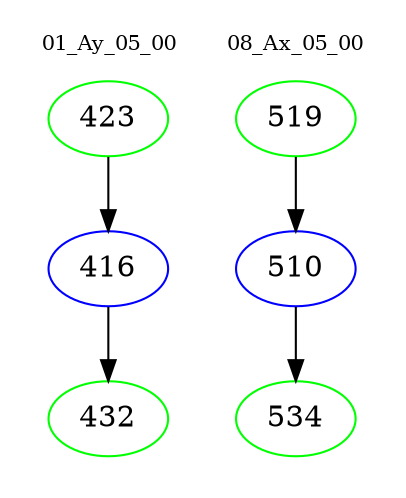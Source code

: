 digraph{
subgraph cluster_0 {
color = white
label = "01_Ay_05_00";
fontsize=10;
T0_423 [label="423", color="green"]
T0_423 -> T0_416 [color="black"]
T0_416 [label="416", color="blue"]
T0_416 -> T0_432 [color="black"]
T0_432 [label="432", color="green"]
}
subgraph cluster_1 {
color = white
label = "08_Ax_05_00";
fontsize=10;
T1_519 [label="519", color="green"]
T1_519 -> T1_510 [color="black"]
T1_510 [label="510", color="blue"]
T1_510 -> T1_534 [color="black"]
T1_534 [label="534", color="green"]
}
}
